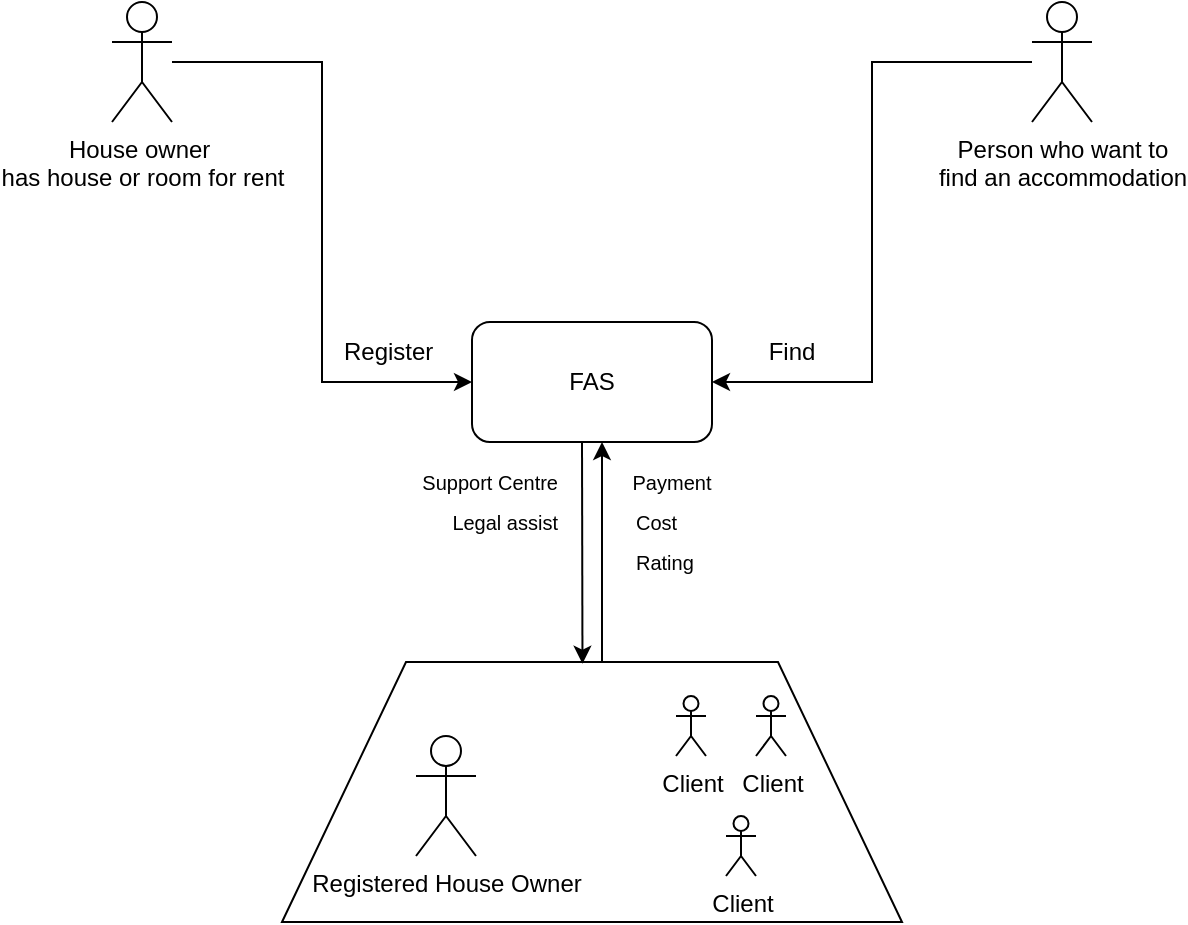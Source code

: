<mxfile version="12.4.3" type="github" pages="1">
  <diagram id="BZbkRbSNZSW36SOLxw86" name="Page-1">
    <mxGraphModel dx="971" dy="538" grid="0" gridSize="10" guides="1" tooltips="1" connect="1" arrows="1" fold="1" page="1" pageScale="1" pageWidth="1100" pageHeight="850" math="0" shadow="0">
      <root>
        <mxCell id="0"/>
        <mxCell id="1" parent="0"/>
        <mxCell id="8pI5ffe6F4eTGxbpUmkV-21" value="" style="shape=trapezoid;perimeter=trapezoidPerimeter;whiteSpace=wrap;html=1;fillColor=none;" vertex="1" parent="1">
          <mxGeometry x="183" y="421" width="310" height="130" as="geometry"/>
        </mxCell>
        <mxCell id="8pI5ffe6F4eTGxbpUmkV-15" style="edgeStyle=orthogonalEdgeStyle;rounded=0;orthogonalLoop=1;jettySize=auto;html=1;entryX=1;entryY=0.5;entryDx=0;entryDy=0;" edge="1" parent="1" source="8pI5ffe6F4eTGxbpUmkV-1" target="8pI5ffe6F4eTGxbpUmkV-13">
          <mxGeometry relative="1" as="geometry"/>
        </mxCell>
        <mxCell id="8pI5ffe6F4eTGxbpUmkV-1" value="Person who want to &lt;br&gt;find an&amp;nbsp;accommodation" style="shape=umlActor;verticalLabelPosition=bottom;labelBackgroundColor=#ffffff;verticalAlign=top;html=1;outlineConnect=0;" vertex="1" parent="1">
          <mxGeometry x="558" y="91" width="30" height="60" as="geometry"/>
        </mxCell>
        <mxCell id="8pI5ffe6F4eTGxbpUmkV-14" style="edgeStyle=orthogonalEdgeStyle;rounded=0;orthogonalLoop=1;jettySize=auto;html=1;entryX=0;entryY=0.5;entryDx=0;entryDy=0;" edge="1" parent="1" source="8pI5ffe6F4eTGxbpUmkV-11" target="8pI5ffe6F4eTGxbpUmkV-13">
          <mxGeometry relative="1" as="geometry"/>
        </mxCell>
        <mxCell id="8pI5ffe6F4eTGxbpUmkV-11" value="House owner&amp;nbsp;&lt;br&gt;has house or room for rent" style="shape=umlActor;verticalLabelPosition=bottom;labelBackgroundColor=#ffffff;verticalAlign=top;html=1;outlineConnect=0;" vertex="1" parent="1">
          <mxGeometry x="98" y="91" width="30" height="60" as="geometry"/>
        </mxCell>
        <mxCell id="8pI5ffe6F4eTGxbpUmkV-13" value="FAS" style="rounded=1;whiteSpace=wrap;html=1;" vertex="1" parent="1">
          <mxGeometry x="278" y="251" width="120" height="60" as="geometry"/>
        </mxCell>
        <mxCell id="8pI5ffe6F4eTGxbpUmkV-16" value="Register&amp;nbsp;" style="text;html=1;strokeColor=none;fillColor=none;align=center;verticalAlign=middle;whiteSpace=wrap;rounded=0;" vertex="1" parent="1">
          <mxGeometry x="208" y="251" width="60" height="30" as="geometry"/>
        </mxCell>
        <mxCell id="8pI5ffe6F4eTGxbpUmkV-17" value="Find" style="text;html=1;strokeColor=none;fillColor=none;align=center;verticalAlign=middle;whiteSpace=wrap;rounded=0;" vertex="1" parent="1">
          <mxGeometry x="408" y="251" width="60" height="30" as="geometry"/>
        </mxCell>
        <mxCell id="8pI5ffe6F4eTGxbpUmkV-18" value="Registered House Owner" style="shape=umlActor;verticalLabelPosition=bottom;labelBackgroundColor=#ffffff;verticalAlign=top;html=1;outlineConnect=0;" vertex="1" parent="1">
          <mxGeometry x="250" y="458" width="30" height="60" as="geometry"/>
        </mxCell>
        <mxCell id="8pI5ffe6F4eTGxbpUmkV-19" value="Client" style="shape=umlActor;verticalLabelPosition=bottom;labelBackgroundColor=#ffffff;verticalAlign=top;html=1;outlineConnect=0;" vertex="1" parent="1">
          <mxGeometry x="380" y="438" width="15" height="30" as="geometry"/>
        </mxCell>
        <mxCell id="8pI5ffe6F4eTGxbpUmkV-22" value="Client" style="shape=umlActor;verticalLabelPosition=bottom;labelBackgroundColor=#ffffff;verticalAlign=top;html=1;outlineConnect=0;" vertex="1" parent="1">
          <mxGeometry x="420" y="438" width="15" height="30" as="geometry"/>
        </mxCell>
        <mxCell id="8pI5ffe6F4eTGxbpUmkV-23" value="Client" style="shape=umlActor;verticalLabelPosition=bottom;labelBackgroundColor=#ffffff;verticalAlign=top;html=1;outlineConnect=0;" vertex="1" parent="1">
          <mxGeometry x="405" y="498" width="15" height="30" as="geometry"/>
        </mxCell>
        <mxCell id="8pI5ffe6F4eTGxbpUmkV-24" value="" style="endArrow=classic;html=1;exitX=0.25;exitY=1;exitDx=0;exitDy=0;entryX=0.404;entryY=0.005;entryDx=0;entryDy=0;entryPerimeter=0;" edge="1" parent="1">
          <mxGeometry width="50" height="50" relative="1" as="geometry">
            <mxPoint x="333" y="311" as="sourcePoint"/>
            <mxPoint x="333.24" y="421.85" as="targetPoint"/>
          </mxGeometry>
        </mxCell>
        <mxCell id="8pI5ffe6F4eTGxbpUmkV-25" value="" style="endArrow=classic;html=1;exitX=0.25;exitY=1;exitDx=0;exitDy=0;entryX=0.75;entryY=1;entryDx=0;entryDy=0;" edge="1" parent="1">
          <mxGeometry width="50" height="50" relative="1" as="geometry">
            <mxPoint x="343" y="421" as="sourcePoint"/>
            <mxPoint x="343" y="311" as="targetPoint"/>
          </mxGeometry>
        </mxCell>
        <mxCell id="8pI5ffe6F4eTGxbpUmkV-26" value="&lt;font style=&quot;font-size: 10px&quot;&gt;Payment&lt;/font&gt;" style="text;html=1;strokeColor=none;fillColor=none;align=center;verticalAlign=middle;whiteSpace=wrap;rounded=0;" vertex="1" parent="1">
          <mxGeometry x="358" y="321" width="40" height="20" as="geometry"/>
        </mxCell>
        <mxCell id="8pI5ffe6F4eTGxbpUmkV-27" value="&lt;font style=&quot;font-size: 10px&quot;&gt;Cost&lt;/font&gt;" style="text;html=1;strokeColor=none;fillColor=none;align=left;verticalAlign=middle;whiteSpace=wrap;rounded=0;" vertex="1" parent="1">
          <mxGeometry x="358" y="341" width="40" height="20" as="geometry"/>
        </mxCell>
        <mxCell id="8pI5ffe6F4eTGxbpUmkV-28" value="&lt;font style=&quot;font-size: 10px&quot;&gt;Rating&lt;/font&gt;" style="text;html=1;strokeColor=none;fillColor=none;align=left;verticalAlign=middle;whiteSpace=wrap;rounded=0;" vertex="1" parent="1">
          <mxGeometry x="358" y="361" width="40" height="20" as="geometry"/>
        </mxCell>
        <mxCell id="8pI5ffe6F4eTGxbpUmkV-29" value="&lt;font style=&quot;font-size: 10px&quot;&gt;Support Centre&lt;/font&gt;" style="text;html=1;strokeColor=none;fillColor=none;align=right;verticalAlign=middle;whiteSpace=wrap;rounded=0;" vertex="1" parent="1">
          <mxGeometry x="248" y="321" width="75" height="20" as="geometry"/>
        </mxCell>
        <mxCell id="8pI5ffe6F4eTGxbpUmkV-30" value="&lt;font style=&quot;font-size: 10px&quot;&gt;Legal assist&lt;/font&gt;" style="text;html=1;strokeColor=none;fillColor=none;align=right;verticalAlign=middle;whiteSpace=wrap;rounded=0;" vertex="1" parent="1">
          <mxGeometry x="258" y="341" width="65" height="20" as="geometry"/>
        </mxCell>
      </root>
    </mxGraphModel>
  </diagram>
</mxfile>
